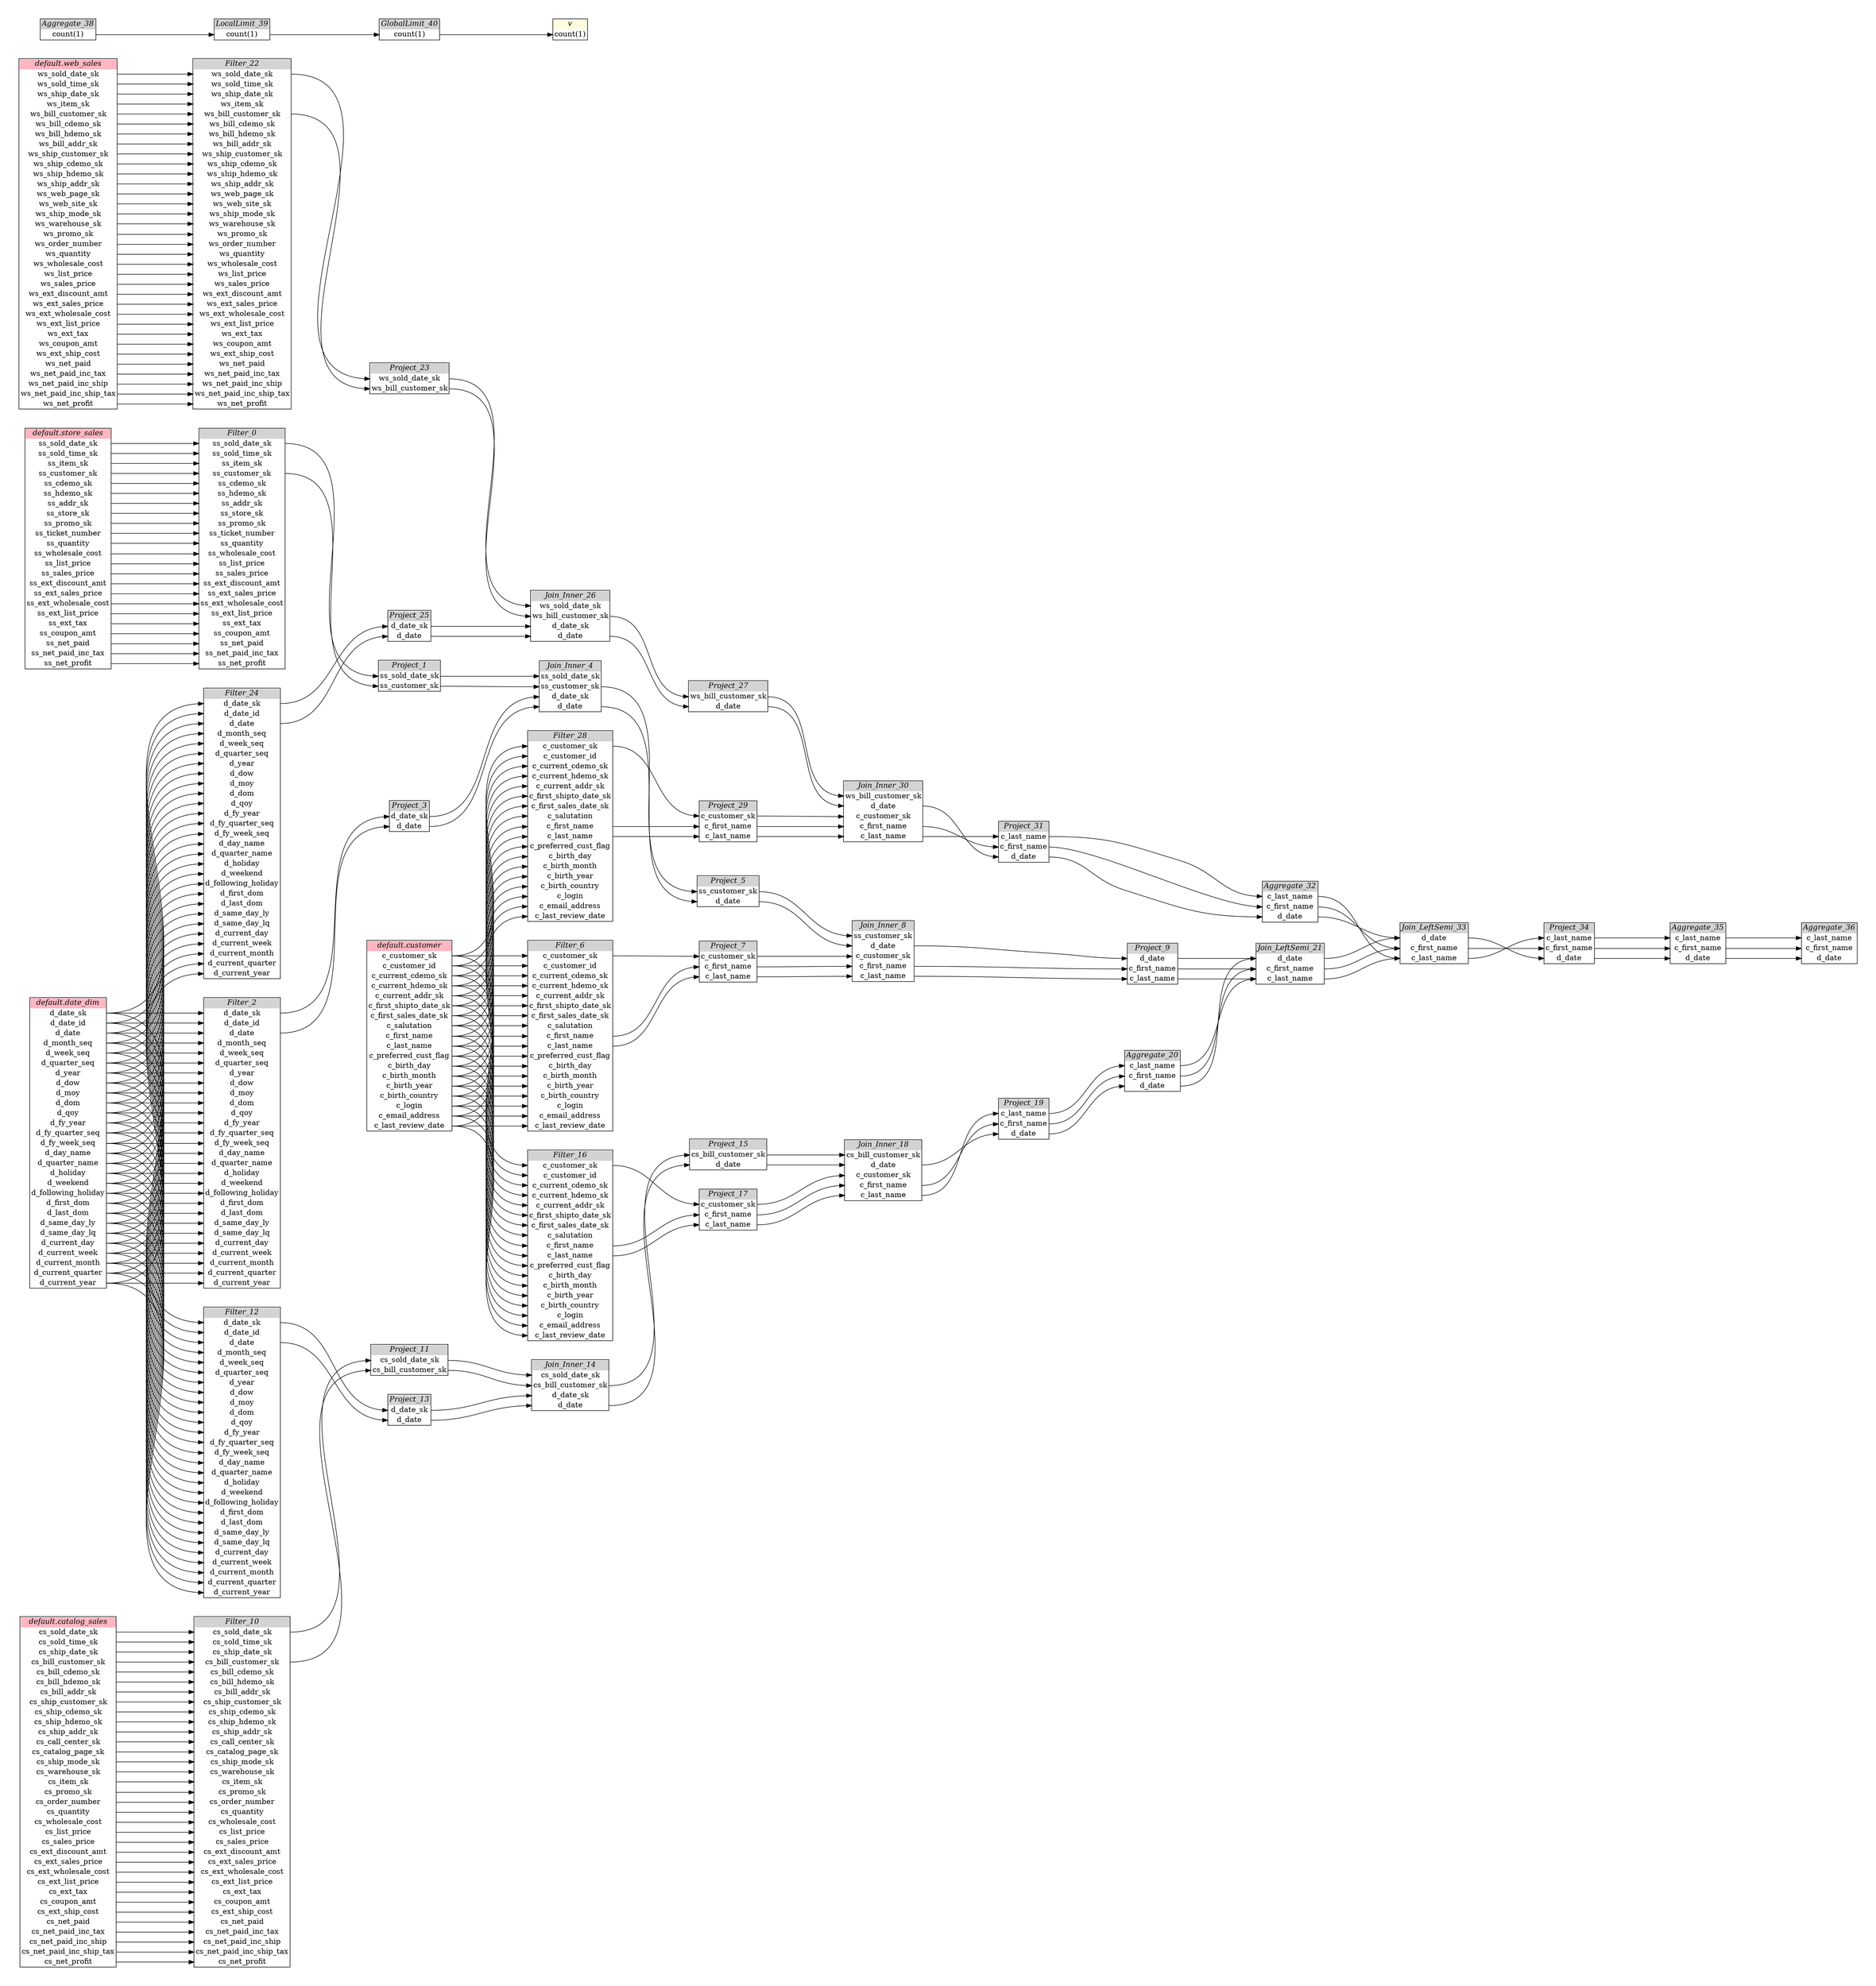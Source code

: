 // Automatically generated by TPCDSFlowTestSuite


digraph {
  graph [pad="0.5", nodesep="0.5", ranksep="2", fontname="Helvetica"];
  node [shape=plain]
  rankdir=LR;

  
"Aggregate_20" [label=<
<table border="1" cellborder="0" cellspacing="0">
  <tr><td bgcolor="lightgray" port="nodeName"><i>Aggregate_20</i></td></tr>
  <tr><td port="0">c_last_name</td></tr>
<tr><td port="1">c_first_name</td></tr>
<tr><td port="2">d_date</td></tr>
</table>>];
     

"Aggregate_32" [label=<
<table border="1" cellborder="0" cellspacing="0">
  <tr><td bgcolor="lightgray" port="nodeName"><i>Aggregate_32</i></td></tr>
  <tr><td port="0">c_last_name</td></tr>
<tr><td port="1">c_first_name</td></tr>
<tr><td port="2">d_date</td></tr>
</table>>];
     

"Aggregate_35" [label=<
<table border="1" cellborder="0" cellspacing="0">
  <tr><td bgcolor="lightgray" port="nodeName"><i>Aggregate_35</i></td></tr>
  <tr><td port="0">c_last_name</td></tr>
<tr><td port="1">c_first_name</td></tr>
<tr><td port="2">d_date</td></tr>
</table>>];
     

"Aggregate_36" [label=<
<table border="1" cellborder="0" cellspacing="0">
  <tr><td bgcolor="lightgray" port="nodeName"><i>Aggregate_36</i></td></tr>
  <tr><td port="0">c_last_name</td></tr>
<tr><td port="1">c_first_name</td></tr>
<tr><td port="2">d_date</td></tr>
</table>>];
     

"Aggregate_38" [label=<
<table border="1" cellborder="0" cellspacing="0">
  <tr><td bgcolor="lightgray" port="nodeName"><i>Aggregate_38</i></td></tr>
  <tr><td port="0">count(1)</td></tr>
</table>>];
     

"Filter_0" [label=<
<table border="1" cellborder="0" cellspacing="0">
  <tr><td bgcolor="lightgray" port="nodeName"><i>Filter_0</i></td></tr>
  <tr><td port="0">ss_sold_date_sk</td></tr>
<tr><td port="1">ss_sold_time_sk</td></tr>
<tr><td port="2">ss_item_sk</td></tr>
<tr><td port="3">ss_customer_sk</td></tr>
<tr><td port="4">ss_cdemo_sk</td></tr>
<tr><td port="5">ss_hdemo_sk</td></tr>
<tr><td port="6">ss_addr_sk</td></tr>
<tr><td port="7">ss_store_sk</td></tr>
<tr><td port="8">ss_promo_sk</td></tr>
<tr><td port="9">ss_ticket_number</td></tr>
<tr><td port="10">ss_quantity</td></tr>
<tr><td port="11">ss_wholesale_cost</td></tr>
<tr><td port="12">ss_list_price</td></tr>
<tr><td port="13">ss_sales_price</td></tr>
<tr><td port="14">ss_ext_discount_amt</td></tr>
<tr><td port="15">ss_ext_sales_price</td></tr>
<tr><td port="16">ss_ext_wholesale_cost</td></tr>
<tr><td port="17">ss_ext_list_price</td></tr>
<tr><td port="18">ss_ext_tax</td></tr>
<tr><td port="19">ss_coupon_amt</td></tr>
<tr><td port="20">ss_net_paid</td></tr>
<tr><td port="21">ss_net_paid_inc_tax</td></tr>
<tr><td port="22">ss_net_profit</td></tr>
</table>>];
     

"Filter_10" [label=<
<table border="1" cellborder="0" cellspacing="0">
  <tr><td bgcolor="lightgray" port="nodeName"><i>Filter_10</i></td></tr>
  <tr><td port="0">cs_sold_date_sk</td></tr>
<tr><td port="1">cs_sold_time_sk</td></tr>
<tr><td port="2">cs_ship_date_sk</td></tr>
<tr><td port="3">cs_bill_customer_sk</td></tr>
<tr><td port="4">cs_bill_cdemo_sk</td></tr>
<tr><td port="5">cs_bill_hdemo_sk</td></tr>
<tr><td port="6">cs_bill_addr_sk</td></tr>
<tr><td port="7">cs_ship_customer_sk</td></tr>
<tr><td port="8">cs_ship_cdemo_sk</td></tr>
<tr><td port="9">cs_ship_hdemo_sk</td></tr>
<tr><td port="10">cs_ship_addr_sk</td></tr>
<tr><td port="11">cs_call_center_sk</td></tr>
<tr><td port="12">cs_catalog_page_sk</td></tr>
<tr><td port="13">cs_ship_mode_sk</td></tr>
<tr><td port="14">cs_warehouse_sk</td></tr>
<tr><td port="15">cs_item_sk</td></tr>
<tr><td port="16">cs_promo_sk</td></tr>
<tr><td port="17">cs_order_number</td></tr>
<tr><td port="18">cs_quantity</td></tr>
<tr><td port="19">cs_wholesale_cost</td></tr>
<tr><td port="20">cs_list_price</td></tr>
<tr><td port="21">cs_sales_price</td></tr>
<tr><td port="22">cs_ext_discount_amt</td></tr>
<tr><td port="23">cs_ext_sales_price</td></tr>
<tr><td port="24">cs_ext_wholesale_cost</td></tr>
<tr><td port="25">cs_ext_list_price</td></tr>
<tr><td port="26">cs_ext_tax</td></tr>
<tr><td port="27">cs_coupon_amt</td></tr>
<tr><td port="28">cs_ext_ship_cost</td></tr>
<tr><td port="29">cs_net_paid</td></tr>
<tr><td port="30">cs_net_paid_inc_tax</td></tr>
<tr><td port="31">cs_net_paid_inc_ship</td></tr>
<tr><td port="32">cs_net_paid_inc_ship_tax</td></tr>
<tr><td port="33">cs_net_profit</td></tr>
</table>>];
     

"Filter_12" [label=<
<table border="1" cellborder="0" cellspacing="0">
  <tr><td bgcolor="lightgray" port="nodeName"><i>Filter_12</i></td></tr>
  <tr><td port="0">d_date_sk</td></tr>
<tr><td port="1">d_date_id</td></tr>
<tr><td port="2">d_date</td></tr>
<tr><td port="3">d_month_seq</td></tr>
<tr><td port="4">d_week_seq</td></tr>
<tr><td port="5">d_quarter_seq</td></tr>
<tr><td port="6">d_year</td></tr>
<tr><td port="7">d_dow</td></tr>
<tr><td port="8">d_moy</td></tr>
<tr><td port="9">d_dom</td></tr>
<tr><td port="10">d_qoy</td></tr>
<tr><td port="11">d_fy_year</td></tr>
<tr><td port="12">d_fy_quarter_seq</td></tr>
<tr><td port="13">d_fy_week_seq</td></tr>
<tr><td port="14">d_day_name</td></tr>
<tr><td port="15">d_quarter_name</td></tr>
<tr><td port="16">d_holiday</td></tr>
<tr><td port="17">d_weekend</td></tr>
<tr><td port="18">d_following_holiday</td></tr>
<tr><td port="19">d_first_dom</td></tr>
<tr><td port="20">d_last_dom</td></tr>
<tr><td port="21">d_same_day_ly</td></tr>
<tr><td port="22">d_same_day_lq</td></tr>
<tr><td port="23">d_current_day</td></tr>
<tr><td port="24">d_current_week</td></tr>
<tr><td port="25">d_current_month</td></tr>
<tr><td port="26">d_current_quarter</td></tr>
<tr><td port="27">d_current_year</td></tr>
</table>>];
     

"Filter_16" [label=<
<table border="1" cellborder="0" cellspacing="0">
  <tr><td bgcolor="lightgray" port="nodeName"><i>Filter_16</i></td></tr>
  <tr><td port="0">c_customer_sk</td></tr>
<tr><td port="1">c_customer_id</td></tr>
<tr><td port="2">c_current_cdemo_sk</td></tr>
<tr><td port="3">c_current_hdemo_sk</td></tr>
<tr><td port="4">c_current_addr_sk</td></tr>
<tr><td port="5">c_first_shipto_date_sk</td></tr>
<tr><td port="6">c_first_sales_date_sk</td></tr>
<tr><td port="7">c_salutation</td></tr>
<tr><td port="8">c_first_name</td></tr>
<tr><td port="9">c_last_name</td></tr>
<tr><td port="10">c_preferred_cust_flag</td></tr>
<tr><td port="11">c_birth_day</td></tr>
<tr><td port="12">c_birth_month</td></tr>
<tr><td port="13">c_birth_year</td></tr>
<tr><td port="14">c_birth_country</td></tr>
<tr><td port="15">c_login</td></tr>
<tr><td port="16">c_email_address</td></tr>
<tr><td port="17">c_last_review_date</td></tr>
</table>>];
     

"Filter_2" [label=<
<table border="1" cellborder="0" cellspacing="0">
  <tr><td bgcolor="lightgray" port="nodeName"><i>Filter_2</i></td></tr>
  <tr><td port="0">d_date_sk</td></tr>
<tr><td port="1">d_date_id</td></tr>
<tr><td port="2">d_date</td></tr>
<tr><td port="3">d_month_seq</td></tr>
<tr><td port="4">d_week_seq</td></tr>
<tr><td port="5">d_quarter_seq</td></tr>
<tr><td port="6">d_year</td></tr>
<tr><td port="7">d_dow</td></tr>
<tr><td port="8">d_moy</td></tr>
<tr><td port="9">d_dom</td></tr>
<tr><td port="10">d_qoy</td></tr>
<tr><td port="11">d_fy_year</td></tr>
<tr><td port="12">d_fy_quarter_seq</td></tr>
<tr><td port="13">d_fy_week_seq</td></tr>
<tr><td port="14">d_day_name</td></tr>
<tr><td port="15">d_quarter_name</td></tr>
<tr><td port="16">d_holiday</td></tr>
<tr><td port="17">d_weekend</td></tr>
<tr><td port="18">d_following_holiday</td></tr>
<tr><td port="19">d_first_dom</td></tr>
<tr><td port="20">d_last_dom</td></tr>
<tr><td port="21">d_same_day_ly</td></tr>
<tr><td port="22">d_same_day_lq</td></tr>
<tr><td port="23">d_current_day</td></tr>
<tr><td port="24">d_current_week</td></tr>
<tr><td port="25">d_current_month</td></tr>
<tr><td port="26">d_current_quarter</td></tr>
<tr><td port="27">d_current_year</td></tr>
</table>>];
     

"Filter_22" [label=<
<table border="1" cellborder="0" cellspacing="0">
  <tr><td bgcolor="lightgray" port="nodeName"><i>Filter_22</i></td></tr>
  <tr><td port="0">ws_sold_date_sk</td></tr>
<tr><td port="1">ws_sold_time_sk</td></tr>
<tr><td port="2">ws_ship_date_sk</td></tr>
<tr><td port="3">ws_item_sk</td></tr>
<tr><td port="4">ws_bill_customer_sk</td></tr>
<tr><td port="5">ws_bill_cdemo_sk</td></tr>
<tr><td port="6">ws_bill_hdemo_sk</td></tr>
<tr><td port="7">ws_bill_addr_sk</td></tr>
<tr><td port="8">ws_ship_customer_sk</td></tr>
<tr><td port="9">ws_ship_cdemo_sk</td></tr>
<tr><td port="10">ws_ship_hdemo_sk</td></tr>
<tr><td port="11">ws_ship_addr_sk</td></tr>
<tr><td port="12">ws_web_page_sk</td></tr>
<tr><td port="13">ws_web_site_sk</td></tr>
<tr><td port="14">ws_ship_mode_sk</td></tr>
<tr><td port="15">ws_warehouse_sk</td></tr>
<tr><td port="16">ws_promo_sk</td></tr>
<tr><td port="17">ws_order_number</td></tr>
<tr><td port="18">ws_quantity</td></tr>
<tr><td port="19">ws_wholesale_cost</td></tr>
<tr><td port="20">ws_list_price</td></tr>
<tr><td port="21">ws_sales_price</td></tr>
<tr><td port="22">ws_ext_discount_amt</td></tr>
<tr><td port="23">ws_ext_sales_price</td></tr>
<tr><td port="24">ws_ext_wholesale_cost</td></tr>
<tr><td port="25">ws_ext_list_price</td></tr>
<tr><td port="26">ws_ext_tax</td></tr>
<tr><td port="27">ws_coupon_amt</td></tr>
<tr><td port="28">ws_ext_ship_cost</td></tr>
<tr><td port="29">ws_net_paid</td></tr>
<tr><td port="30">ws_net_paid_inc_tax</td></tr>
<tr><td port="31">ws_net_paid_inc_ship</td></tr>
<tr><td port="32">ws_net_paid_inc_ship_tax</td></tr>
<tr><td port="33">ws_net_profit</td></tr>
</table>>];
     

"Filter_24" [label=<
<table border="1" cellborder="0" cellspacing="0">
  <tr><td bgcolor="lightgray" port="nodeName"><i>Filter_24</i></td></tr>
  <tr><td port="0">d_date_sk</td></tr>
<tr><td port="1">d_date_id</td></tr>
<tr><td port="2">d_date</td></tr>
<tr><td port="3">d_month_seq</td></tr>
<tr><td port="4">d_week_seq</td></tr>
<tr><td port="5">d_quarter_seq</td></tr>
<tr><td port="6">d_year</td></tr>
<tr><td port="7">d_dow</td></tr>
<tr><td port="8">d_moy</td></tr>
<tr><td port="9">d_dom</td></tr>
<tr><td port="10">d_qoy</td></tr>
<tr><td port="11">d_fy_year</td></tr>
<tr><td port="12">d_fy_quarter_seq</td></tr>
<tr><td port="13">d_fy_week_seq</td></tr>
<tr><td port="14">d_day_name</td></tr>
<tr><td port="15">d_quarter_name</td></tr>
<tr><td port="16">d_holiday</td></tr>
<tr><td port="17">d_weekend</td></tr>
<tr><td port="18">d_following_holiday</td></tr>
<tr><td port="19">d_first_dom</td></tr>
<tr><td port="20">d_last_dom</td></tr>
<tr><td port="21">d_same_day_ly</td></tr>
<tr><td port="22">d_same_day_lq</td></tr>
<tr><td port="23">d_current_day</td></tr>
<tr><td port="24">d_current_week</td></tr>
<tr><td port="25">d_current_month</td></tr>
<tr><td port="26">d_current_quarter</td></tr>
<tr><td port="27">d_current_year</td></tr>
</table>>];
     

"Filter_28" [label=<
<table border="1" cellborder="0" cellspacing="0">
  <tr><td bgcolor="lightgray" port="nodeName"><i>Filter_28</i></td></tr>
  <tr><td port="0">c_customer_sk</td></tr>
<tr><td port="1">c_customer_id</td></tr>
<tr><td port="2">c_current_cdemo_sk</td></tr>
<tr><td port="3">c_current_hdemo_sk</td></tr>
<tr><td port="4">c_current_addr_sk</td></tr>
<tr><td port="5">c_first_shipto_date_sk</td></tr>
<tr><td port="6">c_first_sales_date_sk</td></tr>
<tr><td port="7">c_salutation</td></tr>
<tr><td port="8">c_first_name</td></tr>
<tr><td port="9">c_last_name</td></tr>
<tr><td port="10">c_preferred_cust_flag</td></tr>
<tr><td port="11">c_birth_day</td></tr>
<tr><td port="12">c_birth_month</td></tr>
<tr><td port="13">c_birth_year</td></tr>
<tr><td port="14">c_birth_country</td></tr>
<tr><td port="15">c_login</td></tr>
<tr><td port="16">c_email_address</td></tr>
<tr><td port="17">c_last_review_date</td></tr>
</table>>];
     

"Filter_6" [label=<
<table border="1" cellborder="0" cellspacing="0">
  <tr><td bgcolor="lightgray" port="nodeName"><i>Filter_6</i></td></tr>
  <tr><td port="0">c_customer_sk</td></tr>
<tr><td port="1">c_customer_id</td></tr>
<tr><td port="2">c_current_cdemo_sk</td></tr>
<tr><td port="3">c_current_hdemo_sk</td></tr>
<tr><td port="4">c_current_addr_sk</td></tr>
<tr><td port="5">c_first_shipto_date_sk</td></tr>
<tr><td port="6">c_first_sales_date_sk</td></tr>
<tr><td port="7">c_salutation</td></tr>
<tr><td port="8">c_first_name</td></tr>
<tr><td port="9">c_last_name</td></tr>
<tr><td port="10">c_preferred_cust_flag</td></tr>
<tr><td port="11">c_birth_day</td></tr>
<tr><td port="12">c_birth_month</td></tr>
<tr><td port="13">c_birth_year</td></tr>
<tr><td port="14">c_birth_country</td></tr>
<tr><td port="15">c_login</td></tr>
<tr><td port="16">c_email_address</td></tr>
<tr><td port="17">c_last_review_date</td></tr>
</table>>];
     

"GlobalLimit_40" [label=<
<table border="1" cellborder="0" cellspacing="0">
  <tr><td bgcolor="lightgray" port="nodeName"><i>GlobalLimit_40</i></td></tr>
  <tr><td port="0">count(1)</td></tr>
</table>>];
     

"Join_Inner_14" [label=<
<table border="1" cellborder="0" cellspacing="0">
  <tr><td bgcolor="lightgray" port="nodeName"><i>Join_Inner_14</i></td></tr>
  <tr><td port="0">cs_sold_date_sk</td></tr>
<tr><td port="1">cs_bill_customer_sk</td></tr>
<tr><td port="2">d_date_sk</td></tr>
<tr><td port="3">d_date</td></tr>
</table>>];
     

"Join_Inner_18" [label=<
<table border="1" cellborder="0" cellspacing="0">
  <tr><td bgcolor="lightgray" port="nodeName"><i>Join_Inner_18</i></td></tr>
  <tr><td port="0">cs_bill_customer_sk</td></tr>
<tr><td port="1">d_date</td></tr>
<tr><td port="2">c_customer_sk</td></tr>
<tr><td port="3">c_first_name</td></tr>
<tr><td port="4">c_last_name</td></tr>
</table>>];
     

"Join_Inner_26" [label=<
<table border="1" cellborder="0" cellspacing="0">
  <tr><td bgcolor="lightgray" port="nodeName"><i>Join_Inner_26</i></td></tr>
  <tr><td port="0">ws_sold_date_sk</td></tr>
<tr><td port="1">ws_bill_customer_sk</td></tr>
<tr><td port="2">d_date_sk</td></tr>
<tr><td port="3">d_date</td></tr>
</table>>];
     

"Join_Inner_30" [label=<
<table border="1" cellborder="0" cellspacing="0">
  <tr><td bgcolor="lightgray" port="nodeName"><i>Join_Inner_30</i></td></tr>
  <tr><td port="0">ws_bill_customer_sk</td></tr>
<tr><td port="1">d_date</td></tr>
<tr><td port="2">c_customer_sk</td></tr>
<tr><td port="3">c_first_name</td></tr>
<tr><td port="4">c_last_name</td></tr>
</table>>];
     

"Join_Inner_4" [label=<
<table border="1" cellborder="0" cellspacing="0">
  <tr><td bgcolor="lightgray" port="nodeName"><i>Join_Inner_4</i></td></tr>
  <tr><td port="0">ss_sold_date_sk</td></tr>
<tr><td port="1">ss_customer_sk</td></tr>
<tr><td port="2">d_date_sk</td></tr>
<tr><td port="3">d_date</td></tr>
</table>>];
     

"Join_Inner_8" [label=<
<table border="1" cellborder="0" cellspacing="0">
  <tr><td bgcolor="lightgray" port="nodeName"><i>Join_Inner_8</i></td></tr>
  <tr><td port="0">ss_customer_sk</td></tr>
<tr><td port="1">d_date</td></tr>
<tr><td port="2">c_customer_sk</td></tr>
<tr><td port="3">c_first_name</td></tr>
<tr><td port="4">c_last_name</td></tr>
</table>>];
     

"Join_LeftSemi_21" [label=<
<table border="1" cellborder="0" cellspacing="0">
  <tr><td bgcolor="lightgray" port="nodeName"><i>Join_LeftSemi_21</i></td></tr>
  <tr><td port="0">d_date</td></tr>
<tr><td port="1">c_first_name</td></tr>
<tr><td port="2">c_last_name</td></tr>
</table>>];
     

"Join_LeftSemi_33" [label=<
<table border="1" cellborder="0" cellspacing="0">
  <tr><td bgcolor="lightgray" port="nodeName"><i>Join_LeftSemi_33</i></td></tr>
  <tr><td port="0">d_date</td></tr>
<tr><td port="1">c_first_name</td></tr>
<tr><td port="2">c_last_name</td></tr>
</table>>];
     

"LocalLimit_39" [label=<
<table border="1" cellborder="0" cellspacing="0">
  <tr><td bgcolor="lightgray" port="nodeName"><i>LocalLimit_39</i></td></tr>
  <tr><td port="0">count(1)</td></tr>
</table>>];
     

"Project_1" [label=<
<table border="1" cellborder="0" cellspacing="0">
  <tr><td bgcolor="lightgray" port="nodeName"><i>Project_1</i></td></tr>
  <tr><td port="0">ss_sold_date_sk</td></tr>
<tr><td port="1">ss_customer_sk</td></tr>
</table>>];
     

"Project_11" [label=<
<table border="1" cellborder="0" cellspacing="0">
  <tr><td bgcolor="lightgray" port="nodeName"><i>Project_11</i></td></tr>
  <tr><td port="0">cs_sold_date_sk</td></tr>
<tr><td port="1">cs_bill_customer_sk</td></tr>
</table>>];
     

"Project_13" [label=<
<table border="1" cellborder="0" cellspacing="0">
  <tr><td bgcolor="lightgray" port="nodeName"><i>Project_13</i></td></tr>
  <tr><td port="0">d_date_sk</td></tr>
<tr><td port="1">d_date</td></tr>
</table>>];
     

"Project_15" [label=<
<table border="1" cellborder="0" cellspacing="0">
  <tr><td bgcolor="lightgray" port="nodeName"><i>Project_15</i></td></tr>
  <tr><td port="0">cs_bill_customer_sk</td></tr>
<tr><td port="1">d_date</td></tr>
</table>>];
     

"Project_17" [label=<
<table border="1" cellborder="0" cellspacing="0">
  <tr><td bgcolor="lightgray" port="nodeName"><i>Project_17</i></td></tr>
  <tr><td port="0">c_customer_sk</td></tr>
<tr><td port="1">c_first_name</td></tr>
<tr><td port="2">c_last_name</td></tr>
</table>>];
     

"Project_19" [label=<
<table border="1" cellborder="0" cellspacing="0">
  <tr><td bgcolor="lightgray" port="nodeName"><i>Project_19</i></td></tr>
  <tr><td port="0">c_last_name</td></tr>
<tr><td port="1">c_first_name</td></tr>
<tr><td port="2">d_date</td></tr>
</table>>];
     

"Project_23" [label=<
<table border="1" cellborder="0" cellspacing="0">
  <tr><td bgcolor="lightgray" port="nodeName"><i>Project_23</i></td></tr>
  <tr><td port="0">ws_sold_date_sk</td></tr>
<tr><td port="1">ws_bill_customer_sk</td></tr>
</table>>];
     

"Project_25" [label=<
<table border="1" cellborder="0" cellspacing="0">
  <tr><td bgcolor="lightgray" port="nodeName"><i>Project_25</i></td></tr>
  <tr><td port="0">d_date_sk</td></tr>
<tr><td port="1">d_date</td></tr>
</table>>];
     

"Project_27" [label=<
<table border="1" cellborder="0" cellspacing="0">
  <tr><td bgcolor="lightgray" port="nodeName"><i>Project_27</i></td></tr>
  <tr><td port="0">ws_bill_customer_sk</td></tr>
<tr><td port="1">d_date</td></tr>
</table>>];
     

"Project_29" [label=<
<table border="1" cellborder="0" cellspacing="0">
  <tr><td bgcolor="lightgray" port="nodeName"><i>Project_29</i></td></tr>
  <tr><td port="0">c_customer_sk</td></tr>
<tr><td port="1">c_first_name</td></tr>
<tr><td port="2">c_last_name</td></tr>
</table>>];
     

"Project_3" [label=<
<table border="1" cellborder="0" cellspacing="0">
  <tr><td bgcolor="lightgray" port="nodeName"><i>Project_3</i></td></tr>
  <tr><td port="0">d_date_sk</td></tr>
<tr><td port="1">d_date</td></tr>
</table>>];
     

"Project_31" [label=<
<table border="1" cellborder="0" cellspacing="0">
  <tr><td bgcolor="lightgray" port="nodeName"><i>Project_31</i></td></tr>
  <tr><td port="0">c_last_name</td></tr>
<tr><td port="1">c_first_name</td></tr>
<tr><td port="2">d_date</td></tr>
</table>>];
     

"Project_34" [label=<
<table border="1" cellborder="0" cellspacing="0">
  <tr><td bgcolor="lightgray" port="nodeName"><i>Project_34</i></td></tr>
  <tr><td port="0">c_last_name</td></tr>
<tr><td port="1">c_first_name</td></tr>
<tr><td port="2">d_date</td></tr>
</table>>];
     

"Project_5" [label=<
<table border="1" cellborder="0" cellspacing="0">
  <tr><td bgcolor="lightgray" port="nodeName"><i>Project_5</i></td></tr>
  <tr><td port="0">ss_customer_sk</td></tr>
<tr><td port="1">d_date</td></tr>
</table>>];
     

"Project_7" [label=<
<table border="1" cellborder="0" cellspacing="0">
  <tr><td bgcolor="lightgray" port="nodeName"><i>Project_7</i></td></tr>
  <tr><td port="0">c_customer_sk</td></tr>
<tr><td port="1">c_first_name</td></tr>
<tr><td port="2">c_last_name</td></tr>
</table>>];
     

"Project_9" [label=<
<table border="1" cellborder="0" cellspacing="0">
  <tr><td bgcolor="lightgray" port="nodeName"><i>Project_9</i></td></tr>
  <tr><td port="0">d_date</td></tr>
<tr><td port="1">c_first_name</td></tr>
<tr><td port="2">c_last_name</td></tr>
</table>>];
     

"default.catalog_sales" [label=<
<table border="1" cellborder="0" cellspacing="0">
  <tr><td bgcolor="lightpink" port="nodeName"><i>default.catalog_sales</i></td></tr>
  <tr><td port="0">cs_sold_date_sk</td></tr>
<tr><td port="1">cs_sold_time_sk</td></tr>
<tr><td port="2">cs_ship_date_sk</td></tr>
<tr><td port="3">cs_bill_customer_sk</td></tr>
<tr><td port="4">cs_bill_cdemo_sk</td></tr>
<tr><td port="5">cs_bill_hdemo_sk</td></tr>
<tr><td port="6">cs_bill_addr_sk</td></tr>
<tr><td port="7">cs_ship_customer_sk</td></tr>
<tr><td port="8">cs_ship_cdemo_sk</td></tr>
<tr><td port="9">cs_ship_hdemo_sk</td></tr>
<tr><td port="10">cs_ship_addr_sk</td></tr>
<tr><td port="11">cs_call_center_sk</td></tr>
<tr><td port="12">cs_catalog_page_sk</td></tr>
<tr><td port="13">cs_ship_mode_sk</td></tr>
<tr><td port="14">cs_warehouse_sk</td></tr>
<tr><td port="15">cs_item_sk</td></tr>
<tr><td port="16">cs_promo_sk</td></tr>
<tr><td port="17">cs_order_number</td></tr>
<tr><td port="18">cs_quantity</td></tr>
<tr><td port="19">cs_wholesale_cost</td></tr>
<tr><td port="20">cs_list_price</td></tr>
<tr><td port="21">cs_sales_price</td></tr>
<tr><td port="22">cs_ext_discount_amt</td></tr>
<tr><td port="23">cs_ext_sales_price</td></tr>
<tr><td port="24">cs_ext_wholesale_cost</td></tr>
<tr><td port="25">cs_ext_list_price</td></tr>
<tr><td port="26">cs_ext_tax</td></tr>
<tr><td port="27">cs_coupon_amt</td></tr>
<tr><td port="28">cs_ext_ship_cost</td></tr>
<tr><td port="29">cs_net_paid</td></tr>
<tr><td port="30">cs_net_paid_inc_tax</td></tr>
<tr><td port="31">cs_net_paid_inc_ship</td></tr>
<tr><td port="32">cs_net_paid_inc_ship_tax</td></tr>
<tr><td port="33">cs_net_profit</td></tr>
</table>>];
     

"default.customer" [label=<
<table border="1" cellborder="0" cellspacing="0">
  <tr><td bgcolor="lightpink" port="nodeName"><i>default.customer</i></td></tr>
  <tr><td port="0">c_customer_sk</td></tr>
<tr><td port="1">c_customer_id</td></tr>
<tr><td port="2">c_current_cdemo_sk</td></tr>
<tr><td port="3">c_current_hdemo_sk</td></tr>
<tr><td port="4">c_current_addr_sk</td></tr>
<tr><td port="5">c_first_shipto_date_sk</td></tr>
<tr><td port="6">c_first_sales_date_sk</td></tr>
<tr><td port="7">c_salutation</td></tr>
<tr><td port="8">c_first_name</td></tr>
<tr><td port="9">c_last_name</td></tr>
<tr><td port="10">c_preferred_cust_flag</td></tr>
<tr><td port="11">c_birth_day</td></tr>
<tr><td port="12">c_birth_month</td></tr>
<tr><td port="13">c_birth_year</td></tr>
<tr><td port="14">c_birth_country</td></tr>
<tr><td port="15">c_login</td></tr>
<tr><td port="16">c_email_address</td></tr>
<tr><td port="17">c_last_review_date</td></tr>
</table>>];
     

"default.date_dim" [label=<
<table border="1" cellborder="0" cellspacing="0">
  <tr><td bgcolor="lightpink" port="nodeName"><i>default.date_dim</i></td></tr>
  <tr><td port="0">d_date_sk</td></tr>
<tr><td port="1">d_date_id</td></tr>
<tr><td port="2">d_date</td></tr>
<tr><td port="3">d_month_seq</td></tr>
<tr><td port="4">d_week_seq</td></tr>
<tr><td port="5">d_quarter_seq</td></tr>
<tr><td port="6">d_year</td></tr>
<tr><td port="7">d_dow</td></tr>
<tr><td port="8">d_moy</td></tr>
<tr><td port="9">d_dom</td></tr>
<tr><td port="10">d_qoy</td></tr>
<tr><td port="11">d_fy_year</td></tr>
<tr><td port="12">d_fy_quarter_seq</td></tr>
<tr><td port="13">d_fy_week_seq</td></tr>
<tr><td port="14">d_day_name</td></tr>
<tr><td port="15">d_quarter_name</td></tr>
<tr><td port="16">d_holiday</td></tr>
<tr><td port="17">d_weekend</td></tr>
<tr><td port="18">d_following_holiday</td></tr>
<tr><td port="19">d_first_dom</td></tr>
<tr><td port="20">d_last_dom</td></tr>
<tr><td port="21">d_same_day_ly</td></tr>
<tr><td port="22">d_same_day_lq</td></tr>
<tr><td port="23">d_current_day</td></tr>
<tr><td port="24">d_current_week</td></tr>
<tr><td port="25">d_current_month</td></tr>
<tr><td port="26">d_current_quarter</td></tr>
<tr><td port="27">d_current_year</td></tr>
</table>>];
     

"default.store_sales" [label=<
<table border="1" cellborder="0" cellspacing="0">
  <tr><td bgcolor="lightpink" port="nodeName"><i>default.store_sales</i></td></tr>
  <tr><td port="0">ss_sold_date_sk</td></tr>
<tr><td port="1">ss_sold_time_sk</td></tr>
<tr><td port="2">ss_item_sk</td></tr>
<tr><td port="3">ss_customer_sk</td></tr>
<tr><td port="4">ss_cdemo_sk</td></tr>
<tr><td port="5">ss_hdemo_sk</td></tr>
<tr><td port="6">ss_addr_sk</td></tr>
<tr><td port="7">ss_store_sk</td></tr>
<tr><td port="8">ss_promo_sk</td></tr>
<tr><td port="9">ss_ticket_number</td></tr>
<tr><td port="10">ss_quantity</td></tr>
<tr><td port="11">ss_wholesale_cost</td></tr>
<tr><td port="12">ss_list_price</td></tr>
<tr><td port="13">ss_sales_price</td></tr>
<tr><td port="14">ss_ext_discount_amt</td></tr>
<tr><td port="15">ss_ext_sales_price</td></tr>
<tr><td port="16">ss_ext_wholesale_cost</td></tr>
<tr><td port="17">ss_ext_list_price</td></tr>
<tr><td port="18">ss_ext_tax</td></tr>
<tr><td port="19">ss_coupon_amt</td></tr>
<tr><td port="20">ss_net_paid</td></tr>
<tr><td port="21">ss_net_paid_inc_tax</td></tr>
<tr><td port="22">ss_net_profit</td></tr>
</table>>];
     

"default.web_sales" [label=<
<table border="1" cellborder="0" cellspacing="0">
  <tr><td bgcolor="lightpink" port="nodeName"><i>default.web_sales</i></td></tr>
  <tr><td port="0">ws_sold_date_sk</td></tr>
<tr><td port="1">ws_sold_time_sk</td></tr>
<tr><td port="2">ws_ship_date_sk</td></tr>
<tr><td port="3">ws_item_sk</td></tr>
<tr><td port="4">ws_bill_customer_sk</td></tr>
<tr><td port="5">ws_bill_cdemo_sk</td></tr>
<tr><td port="6">ws_bill_hdemo_sk</td></tr>
<tr><td port="7">ws_bill_addr_sk</td></tr>
<tr><td port="8">ws_ship_customer_sk</td></tr>
<tr><td port="9">ws_ship_cdemo_sk</td></tr>
<tr><td port="10">ws_ship_hdemo_sk</td></tr>
<tr><td port="11">ws_ship_addr_sk</td></tr>
<tr><td port="12">ws_web_page_sk</td></tr>
<tr><td port="13">ws_web_site_sk</td></tr>
<tr><td port="14">ws_ship_mode_sk</td></tr>
<tr><td port="15">ws_warehouse_sk</td></tr>
<tr><td port="16">ws_promo_sk</td></tr>
<tr><td port="17">ws_order_number</td></tr>
<tr><td port="18">ws_quantity</td></tr>
<tr><td port="19">ws_wholesale_cost</td></tr>
<tr><td port="20">ws_list_price</td></tr>
<tr><td port="21">ws_sales_price</td></tr>
<tr><td port="22">ws_ext_discount_amt</td></tr>
<tr><td port="23">ws_ext_sales_price</td></tr>
<tr><td port="24">ws_ext_wholesale_cost</td></tr>
<tr><td port="25">ws_ext_list_price</td></tr>
<tr><td port="26">ws_ext_tax</td></tr>
<tr><td port="27">ws_coupon_amt</td></tr>
<tr><td port="28">ws_ext_ship_cost</td></tr>
<tr><td port="29">ws_net_paid</td></tr>
<tr><td port="30">ws_net_paid_inc_tax</td></tr>
<tr><td port="31">ws_net_paid_inc_ship</td></tr>
<tr><td port="32">ws_net_paid_inc_ship_tax</td></tr>
<tr><td port="33">ws_net_profit</td></tr>
</table>>];
     

"v" [label=<
<table border="1" cellborder="0" cellspacing="0">
  <tr><td bgcolor="lightyellow" port="nodeName"><i>v</i></td></tr>
  <tr><td port="0">count(1)</td></tr>
</table>>];
     
  "Aggregate_20":0 -> "Join_LeftSemi_21":2;
"Aggregate_20":1 -> "Join_LeftSemi_21":1;
"Aggregate_20":2 -> "Join_LeftSemi_21":0;
"Aggregate_32":0 -> "Join_LeftSemi_33":2;
"Aggregate_32":1 -> "Join_LeftSemi_33":1;
"Aggregate_32":2 -> "Join_LeftSemi_33":0;
"Aggregate_35":0 -> "Aggregate_36":0;
"Aggregate_35":1 -> "Aggregate_36":1;
"Aggregate_35":2 -> "Aggregate_36":2;
"Aggregate_38":0 -> "LocalLimit_39":0;
"Filter_0":0 -> "Project_1":0;
"Filter_0":3 -> "Project_1":1;
"Filter_10":0 -> "Project_11":0;
"Filter_10":3 -> "Project_11":1;
"Filter_12":0 -> "Project_13":0;
"Filter_12":2 -> "Project_13":1;
"Filter_16":0 -> "Project_17":0;
"Filter_16":8 -> "Project_17":1;
"Filter_16":9 -> "Project_17":2;
"Filter_2":0 -> "Project_3":0;
"Filter_2":2 -> "Project_3":1;
"Filter_22":0 -> "Project_23":0;
"Filter_22":4 -> "Project_23":1;
"Filter_24":0 -> "Project_25":0;
"Filter_24":2 -> "Project_25":1;
"Filter_28":0 -> "Project_29":0;
"Filter_28":8 -> "Project_29":1;
"Filter_28":9 -> "Project_29":2;
"Filter_6":0 -> "Project_7":0;
"Filter_6":8 -> "Project_7":1;
"Filter_6":9 -> "Project_7":2;
"GlobalLimit_40":0 -> "v":0;
"Join_Inner_14":1 -> "Project_15":0;
"Join_Inner_14":3 -> "Project_15":1;
"Join_Inner_18":1 -> "Project_19":2;
"Join_Inner_18":3 -> "Project_19":1;
"Join_Inner_18":4 -> "Project_19":0;
"Join_Inner_26":1 -> "Project_27":0;
"Join_Inner_26":3 -> "Project_27":1;
"Join_Inner_30":1 -> "Project_31":2;
"Join_Inner_30":3 -> "Project_31":1;
"Join_Inner_30":4 -> "Project_31":0;
"Join_Inner_4":1 -> "Project_5":0;
"Join_Inner_4":3 -> "Project_5":1;
"Join_Inner_8":1 -> "Project_9":0;
"Join_Inner_8":3 -> "Project_9":1;
"Join_Inner_8":4 -> "Project_9":2;
"Join_LeftSemi_21":0 -> "Join_LeftSemi_33":0;
"Join_LeftSemi_21":1 -> "Join_LeftSemi_33":1;
"Join_LeftSemi_21":2 -> "Join_LeftSemi_33":2;
"Join_LeftSemi_33":0 -> "Project_34":2;
"Join_LeftSemi_33":1 -> "Project_34":1;
"Join_LeftSemi_33":2 -> "Project_34":0;
"LocalLimit_39":0 -> "GlobalLimit_40":0;
"Project_1":0 -> "Join_Inner_4":0;
"Project_1":1 -> "Join_Inner_4":1;
"Project_11":0 -> "Join_Inner_14":0;
"Project_11":1 -> "Join_Inner_14":1;
"Project_13":0 -> "Join_Inner_14":2;
"Project_13":1 -> "Join_Inner_14":3;
"Project_15":0 -> "Join_Inner_18":0;
"Project_15":1 -> "Join_Inner_18":1;
"Project_17":0 -> "Join_Inner_18":2;
"Project_17":1 -> "Join_Inner_18":3;
"Project_17":2 -> "Join_Inner_18":4;
"Project_19":0 -> "Aggregate_20":0;
"Project_19":1 -> "Aggregate_20":1;
"Project_19":2 -> "Aggregate_20":2;
"Project_23":0 -> "Join_Inner_26":0;
"Project_23":1 -> "Join_Inner_26":1;
"Project_25":0 -> "Join_Inner_26":2;
"Project_25":1 -> "Join_Inner_26":3;
"Project_27":0 -> "Join_Inner_30":0;
"Project_27":1 -> "Join_Inner_30":1;
"Project_29":0 -> "Join_Inner_30":2;
"Project_29":1 -> "Join_Inner_30":3;
"Project_29":2 -> "Join_Inner_30":4;
"Project_3":0 -> "Join_Inner_4":2;
"Project_3":1 -> "Join_Inner_4":3;
"Project_31":0 -> "Aggregate_32":0;
"Project_31":1 -> "Aggregate_32":1;
"Project_31":2 -> "Aggregate_32":2;
"Project_34":0 -> "Aggregate_35":0;
"Project_34":1 -> "Aggregate_35":1;
"Project_34":2 -> "Aggregate_35":2;
"Project_5":0 -> "Join_Inner_8":0;
"Project_5":1 -> "Join_Inner_8":1;
"Project_7":0 -> "Join_Inner_8":2;
"Project_7":1 -> "Join_Inner_8":3;
"Project_7":2 -> "Join_Inner_8":4;
"Project_9":0 -> "Join_LeftSemi_21":0;
"Project_9":1 -> "Join_LeftSemi_21":1;
"Project_9":2 -> "Join_LeftSemi_21":2;
"default.catalog_sales":0 -> "Filter_10":0;
"default.catalog_sales":1 -> "Filter_10":1;
"default.catalog_sales":10 -> "Filter_10":10;
"default.catalog_sales":11 -> "Filter_10":11;
"default.catalog_sales":12 -> "Filter_10":12;
"default.catalog_sales":13 -> "Filter_10":13;
"default.catalog_sales":14 -> "Filter_10":14;
"default.catalog_sales":15 -> "Filter_10":15;
"default.catalog_sales":16 -> "Filter_10":16;
"default.catalog_sales":17 -> "Filter_10":17;
"default.catalog_sales":18 -> "Filter_10":18;
"default.catalog_sales":19 -> "Filter_10":19;
"default.catalog_sales":2 -> "Filter_10":2;
"default.catalog_sales":20 -> "Filter_10":20;
"default.catalog_sales":21 -> "Filter_10":21;
"default.catalog_sales":22 -> "Filter_10":22;
"default.catalog_sales":23 -> "Filter_10":23;
"default.catalog_sales":24 -> "Filter_10":24;
"default.catalog_sales":25 -> "Filter_10":25;
"default.catalog_sales":26 -> "Filter_10":26;
"default.catalog_sales":27 -> "Filter_10":27;
"default.catalog_sales":28 -> "Filter_10":28;
"default.catalog_sales":29 -> "Filter_10":29;
"default.catalog_sales":3 -> "Filter_10":3;
"default.catalog_sales":30 -> "Filter_10":30;
"default.catalog_sales":31 -> "Filter_10":31;
"default.catalog_sales":32 -> "Filter_10":32;
"default.catalog_sales":33 -> "Filter_10":33;
"default.catalog_sales":4 -> "Filter_10":4;
"default.catalog_sales":5 -> "Filter_10":5;
"default.catalog_sales":6 -> "Filter_10":6;
"default.catalog_sales":7 -> "Filter_10":7;
"default.catalog_sales":8 -> "Filter_10":8;
"default.catalog_sales":9 -> "Filter_10":9;
"default.customer":0 -> "Filter_16":0;
"default.customer":0 -> "Filter_28":0;
"default.customer":0 -> "Filter_6":0;
"default.customer":1 -> "Filter_16":1;
"default.customer":1 -> "Filter_28":1;
"default.customer":1 -> "Filter_6":1;
"default.customer":10 -> "Filter_16":10;
"default.customer":10 -> "Filter_28":10;
"default.customer":10 -> "Filter_6":10;
"default.customer":11 -> "Filter_16":11;
"default.customer":11 -> "Filter_28":11;
"default.customer":11 -> "Filter_6":11;
"default.customer":12 -> "Filter_16":12;
"default.customer":12 -> "Filter_28":12;
"default.customer":12 -> "Filter_6":12;
"default.customer":13 -> "Filter_16":13;
"default.customer":13 -> "Filter_28":13;
"default.customer":13 -> "Filter_6":13;
"default.customer":14 -> "Filter_16":14;
"default.customer":14 -> "Filter_28":14;
"default.customer":14 -> "Filter_6":14;
"default.customer":15 -> "Filter_16":15;
"default.customer":15 -> "Filter_28":15;
"default.customer":15 -> "Filter_6":15;
"default.customer":16 -> "Filter_16":16;
"default.customer":16 -> "Filter_28":16;
"default.customer":16 -> "Filter_6":16;
"default.customer":17 -> "Filter_16":17;
"default.customer":17 -> "Filter_28":17;
"default.customer":17 -> "Filter_6":17;
"default.customer":2 -> "Filter_16":2;
"default.customer":2 -> "Filter_28":2;
"default.customer":2 -> "Filter_6":2;
"default.customer":3 -> "Filter_16":3;
"default.customer":3 -> "Filter_28":3;
"default.customer":3 -> "Filter_6":3;
"default.customer":4 -> "Filter_16":4;
"default.customer":4 -> "Filter_28":4;
"default.customer":4 -> "Filter_6":4;
"default.customer":5 -> "Filter_16":5;
"default.customer":5 -> "Filter_28":5;
"default.customer":5 -> "Filter_6":5;
"default.customer":6 -> "Filter_16":6;
"default.customer":6 -> "Filter_28":6;
"default.customer":6 -> "Filter_6":6;
"default.customer":7 -> "Filter_16":7;
"default.customer":7 -> "Filter_28":7;
"default.customer":7 -> "Filter_6":7;
"default.customer":8 -> "Filter_16":8;
"default.customer":8 -> "Filter_28":8;
"default.customer":8 -> "Filter_6":8;
"default.customer":9 -> "Filter_16":9;
"default.customer":9 -> "Filter_28":9;
"default.customer":9 -> "Filter_6":9;
"default.date_dim":0 -> "Filter_12":0;
"default.date_dim":0 -> "Filter_2":0;
"default.date_dim":0 -> "Filter_24":0;
"default.date_dim":1 -> "Filter_12":1;
"default.date_dim":1 -> "Filter_2":1;
"default.date_dim":1 -> "Filter_24":1;
"default.date_dim":10 -> "Filter_12":10;
"default.date_dim":10 -> "Filter_2":10;
"default.date_dim":10 -> "Filter_24":10;
"default.date_dim":11 -> "Filter_12":11;
"default.date_dim":11 -> "Filter_2":11;
"default.date_dim":11 -> "Filter_24":11;
"default.date_dim":12 -> "Filter_12":12;
"default.date_dim":12 -> "Filter_2":12;
"default.date_dim":12 -> "Filter_24":12;
"default.date_dim":13 -> "Filter_12":13;
"default.date_dim":13 -> "Filter_2":13;
"default.date_dim":13 -> "Filter_24":13;
"default.date_dim":14 -> "Filter_12":14;
"default.date_dim":14 -> "Filter_2":14;
"default.date_dim":14 -> "Filter_24":14;
"default.date_dim":15 -> "Filter_12":15;
"default.date_dim":15 -> "Filter_2":15;
"default.date_dim":15 -> "Filter_24":15;
"default.date_dim":16 -> "Filter_12":16;
"default.date_dim":16 -> "Filter_2":16;
"default.date_dim":16 -> "Filter_24":16;
"default.date_dim":17 -> "Filter_12":17;
"default.date_dim":17 -> "Filter_2":17;
"default.date_dim":17 -> "Filter_24":17;
"default.date_dim":18 -> "Filter_12":18;
"default.date_dim":18 -> "Filter_2":18;
"default.date_dim":18 -> "Filter_24":18;
"default.date_dim":19 -> "Filter_12":19;
"default.date_dim":19 -> "Filter_2":19;
"default.date_dim":19 -> "Filter_24":19;
"default.date_dim":2 -> "Filter_12":2;
"default.date_dim":2 -> "Filter_2":2;
"default.date_dim":2 -> "Filter_24":2;
"default.date_dim":20 -> "Filter_12":20;
"default.date_dim":20 -> "Filter_2":20;
"default.date_dim":20 -> "Filter_24":20;
"default.date_dim":21 -> "Filter_12":21;
"default.date_dim":21 -> "Filter_2":21;
"default.date_dim":21 -> "Filter_24":21;
"default.date_dim":22 -> "Filter_12":22;
"default.date_dim":22 -> "Filter_2":22;
"default.date_dim":22 -> "Filter_24":22;
"default.date_dim":23 -> "Filter_12":23;
"default.date_dim":23 -> "Filter_2":23;
"default.date_dim":23 -> "Filter_24":23;
"default.date_dim":24 -> "Filter_12":24;
"default.date_dim":24 -> "Filter_2":24;
"default.date_dim":24 -> "Filter_24":24;
"default.date_dim":25 -> "Filter_12":25;
"default.date_dim":25 -> "Filter_2":25;
"default.date_dim":25 -> "Filter_24":25;
"default.date_dim":26 -> "Filter_12":26;
"default.date_dim":26 -> "Filter_2":26;
"default.date_dim":26 -> "Filter_24":26;
"default.date_dim":27 -> "Filter_12":27;
"default.date_dim":27 -> "Filter_2":27;
"default.date_dim":27 -> "Filter_24":27;
"default.date_dim":3 -> "Filter_12":3;
"default.date_dim":3 -> "Filter_2":3;
"default.date_dim":3 -> "Filter_24":3;
"default.date_dim":4 -> "Filter_12":4;
"default.date_dim":4 -> "Filter_2":4;
"default.date_dim":4 -> "Filter_24":4;
"default.date_dim":5 -> "Filter_12":5;
"default.date_dim":5 -> "Filter_2":5;
"default.date_dim":5 -> "Filter_24":5;
"default.date_dim":6 -> "Filter_12":6;
"default.date_dim":6 -> "Filter_2":6;
"default.date_dim":6 -> "Filter_24":6;
"default.date_dim":7 -> "Filter_12":7;
"default.date_dim":7 -> "Filter_2":7;
"default.date_dim":7 -> "Filter_24":7;
"default.date_dim":8 -> "Filter_12":8;
"default.date_dim":8 -> "Filter_2":8;
"default.date_dim":8 -> "Filter_24":8;
"default.date_dim":9 -> "Filter_12":9;
"default.date_dim":9 -> "Filter_2":9;
"default.date_dim":9 -> "Filter_24":9;
"default.store_sales":0 -> "Filter_0":0;
"default.store_sales":1 -> "Filter_0":1;
"default.store_sales":10 -> "Filter_0":10;
"default.store_sales":11 -> "Filter_0":11;
"default.store_sales":12 -> "Filter_0":12;
"default.store_sales":13 -> "Filter_0":13;
"default.store_sales":14 -> "Filter_0":14;
"default.store_sales":15 -> "Filter_0":15;
"default.store_sales":16 -> "Filter_0":16;
"default.store_sales":17 -> "Filter_0":17;
"default.store_sales":18 -> "Filter_0":18;
"default.store_sales":19 -> "Filter_0":19;
"default.store_sales":2 -> "Filter_0":2;
"default.store_sales":20 -> "Filter_0":20;
"default.store_sales":21 -> "Filter_0":21;
"default.store_sales":22 -> "Filter_0":22;
"default.store_sales":3 -> "Filter_0":3;
"default.store_sales":4 -> "Filter_0":4;
"default.store_sales":5 -> "Filter_0":5;
"default.store_sales":6 -> "Filter_0":6;
"default.store_sales":7 -> "Filter_0":7;
"default.store_sales":8 -> "Filter_0":8;
"default.store_sales":9 -> "Filter_0":9;
"default.web_sales":0 -> "Filter_22":0;
"default.web_sales":1 -> "Filter_22":1;
"default.web_sales":10 -> "Filter_22":10;
"default.web_sales":11 -> "Filter_22":11;
"default.web_sales":12 -> "Filter_22":12;
"default.web_sales":13 -> "Filter_22":13;
"default.web_sales":14 -> "Filter_22":14;
"default.web_sales":15 -> "Filter_22":15;
"default.web_sales":16 -> "Filter_22":16;
"default.web_sales":17 -> "Filter_22":17;
"default.web_sales":18 -> "Filter_22":18;
"default.web_sales":19 -> "Filter_22":19;
"default.web_sales":2 -> "Filter_22":2;
"default.web_sales":20 -> "Filter_22":20;
"default.web_sales":21 -> "Filter_22":21;
"default.web_sales":22 -> "Filter_22":22;
"default.web_sales":23 -> "Filter_22":23;
"default.web_sales":24 -> "Filter_22":24;
"default.web_sales":25 -> "Filter_22":25;
"default.web_sales":26 -> "Filter_22":26;
"default.web_sales":27 -> "Filter_22":27;
"default.web_sales":28 -> "Filter_22":28;
"default.web_sales":29 -> "Filter_22":29;
"default.web_sales":3 -> "Filter_22":3;
"default.web_sales":30 -> "Filter_22":30;
"default.web_sales":31 -> "Filter_22":31;
"default.web_sales":32 -> "Filter_22":32;
"default.web_sales":33 -> "Filter_22":33;
"default.web_sales":4 -> "Filter_22":4;
"default.web_sales":5 -> "Filter_22":5;
"default.web_sales":6 -> "Filter_22":6;
"default.web_sales":7 -> "Filter_22":7;
"default.web_sales":8 -> "Filter_22":8;
"default.web_sales":9 -> "Filter_22":9;
}
       